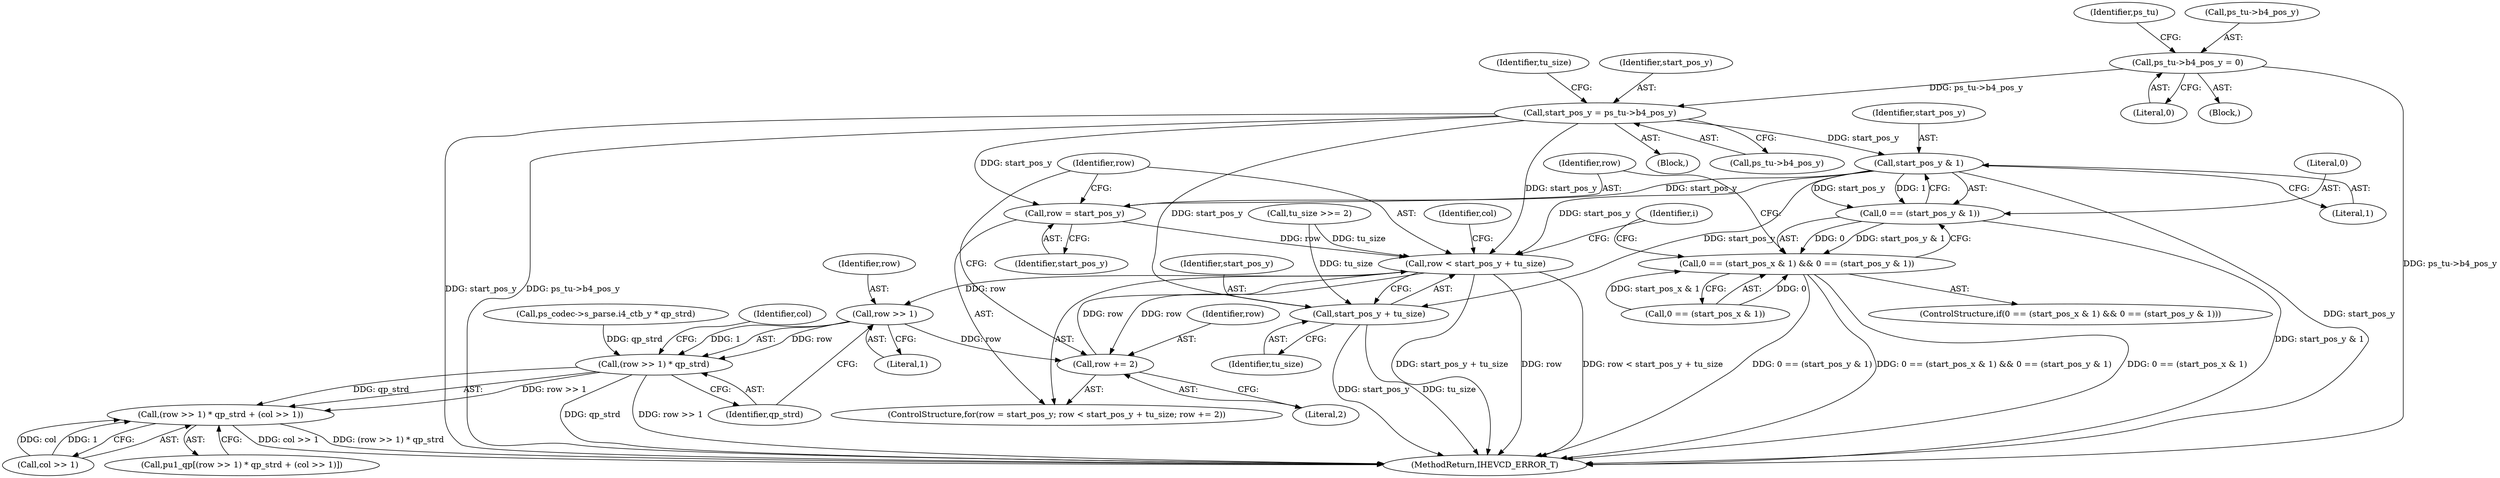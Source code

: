 digraph "0_Android_bcfc7124f6ef9f1ec128fb2e90de774a5b33d199_0@pointer" {
"1001748" [label="(Call,ps_tu->b4_pos_y = 0)"];
"1002759" [label="(Call,start_pos_y = ps_tu->b4_pos_y)"];
"1002785" [label="(Call,start_pos_y & 1)"];
"1002783" [label="(Call,0 == (start_pos_y & 1))"];
"1002777" [label="(Call,0 == (start_pos_x & 1) && 0 == (start_pos_y & 1))"];
"1002792" [label="(Call,row = start_pos_y)"];
"1002795" [label="(Call,row < start_pos_y + tu_size)"];
"1002800" [label="(Call,row += 2)"];
"1002822" [label="(Call,row >> 1)"];
"1002821" [label="(Call,(row >> 1) * qp_strd)"];
"1002820" [label="(Call,(row >> 1) * qp_strd + (col >> 1))"];
"1002797" [label="(Call,start_pos_y + tu_size)"];
"1005079" [label="(MethodReturn,IHEVCD_ERROR_T)"];
"1002792" [label="(Call,row = start_pos_y)"];
"1002794" [label="(Identifier,start_pos_y)"];
"1002786" [label="(Identifier,start_pos_y)"];
"1002747" [label="(Identifier,i)"];
"1002824" [label="(Literal,1)"];
"1002773" [label="(Call,tu_size >>= 2)"];
"1002800" [label="(Call,row += 2)"];
"1002796" [label="(Identifier,row)"];
"1002801" [label="(Identifier,row)"];
"1002795" [label="(Call,row < start_pos_y + tu_size)"];
"1002776" [label="(ControlStructure,if(0 == (start_pos_x & 1) && 0 == (start_pos_y & 1)))"];
"1002826" [label="(Call,col >> 1)"];
"1002821" [label="(Call,(row >> 1) * qp_strd)"];
"1002798" [label="(Identifier,start_pos_y)"];
"1001755" [label="(Identifier,ps_tu)"];
"1002806" [label="(Identifier,col)"];
"1001752" [label="(Literal,0)"];
"1002759" [label="(Call,start_pos_y = ps_tu->b4_pos_y)"];
"1002823" [label="(Identifier,row)"];
"1002750" [label="(Block,)"];
"1002787" [label="(Literal,1)"];
"1002784" [label="(Literal,0)"];
"1002777" [label="(Call,0 == (start_pos_x & 1) && 0 == (start_pos_y & 1))"];
"1002797" [label="(Call,start_pos_y + tu_size)"];
"1002785" [label="(Call,start_pos_y & 1)"];
"1002820" [label="(Call,(row >> 1) * qp_strd + (col >> 1))"];
"1002818" [label="(Call,pu1_qp[(row >> 1) * qp_strd + (col >> 1)])"];
"1002822" [label="(Call,row >> 1)"];
"1002793" [label="(Identifier,row)"];
"1002761" [label="(Call,ps_tu->b4_pos_y)"];
"1002791" [label="(ControlStructure,for(row = start_pos_y; row < start_pos_y + tu_size; row += 2))"];
"1002802" [label="(Literal,2)"];
"1001711" [label="(Block,)"];
"1002619" [label="(Call,ps_codec->s_parse.i4_ctb_y * qp_strd)"];
"1002783" [label="(Call,0 == (start_pos_y & 1))"];
"1001748" [label="(Call,ps_tu->b4_pos_y = 0)"];
"1002825" [label="(Identifier,qp_strd)"];
"1002778" [label="(Call,0 == (start_pos_x & 1))"];
"1002760" [label="(Identifier,start_pos_y)"];
"1001749" [label="(Call,ps_tu->b4_pos_y)"];
"1002765" [label="(Identifier,tu_size)"];
"1002799" [label="(Identifier,tu_size)"];
"1002827" [label="(Identifier,col)"];
"1001748" -> "1001711"  [label="AST: "];
"1001748" -> "1001752"  [label="CFG: "];
"1001749" -> "1001748"  [label="AST: "];
"1001752" -> "1001748"  [label="AST: "];
"1001755" -> "1001748"  [label="CFG: "];
"1001748" -> "1005079"  [label="DDG: ps_tu->b4_pos_y"];
"1001748" -> "1002759"  [label="DDG: ps_tu->b4_pos_y"];
"1002759" -> "1002750"  [label="AST: "];
"1002759" -> "1002761"  [label="CFG: "];
"1002760" -> "1002759"  [label="AST: "];
"1002761" -> "1002759"  [label="AST: "];
"1002765" -> "1002759"  [label="CFG: "];
"1002759" -> "1005079"  [label="DDG: start_pos_y"];
"1002759" -> "1005079"  [label="DDG: ps_tu->b4_pos_y"];
"1002759" -> "1002785"  [label="DDG: start_pos_y"];
"1002759" -> "1002792"  [label="DDG: start_pos_y"];
"1002759" -> "1002795"  [label="DDG: start_pos_y"];
"1002759" -> "1002797"  [label="DDG: start_pos_y"];
"1002785" -> "1002783"  [label="AST: "];
"1002785" -> "1002787"  [label="CFG: "];
"1002786" -> "1002785"  [label="AST: "];
"1002787" -> "1002785"  [label="AST: "];
"1002783" -> "1002785"  [label="CFG: "];
"1002785" -> "1005079"  [label="DDG: start_pos_y"];
"1002785" -> "1002783"  [label="DDG: start_pos_y"];
"1002785" -> "1002783"  [label="DDG: 1"];
"1002785" -> "1002792"  [label="DDG: start_pos_y"];
"1002785" -> "1002795"  [label="DDG: start_pos_y"];
"1002785" -> "1002797"  [label="DDG: start_pos_y"];
"1002783" -> "1002777"  [label="AST: "];
"1002784" -> "1002783"  [label="AST: "];
"1002777" -> "1002783"  [label="CFG: "];
"1002783" -> "1005079"  [label="DDG: start_pos_y & 1"];
"1002783" -> "1002777"  [label="DDG: 0"];
"1002783" -> "1002777"  [label="DDG: start_pos_y & 1"];
"1002777" -> "1002776"  [label="AST: "];
"1002777" -> "1002778"  [label="CFG: "];
"1002778" -> "1002777"  [label="AST: "];
"1002793" -> "1002777"  [label="CFG: "];
"1002747" -> "1002777"  [label="CFG: "];
"1002777" -> "1005079"  [label="DDG: 0 == (start_pos_y & 1)"];
"1002777" -> "1005079"  [label="DDG: 0 == (start_pos_x & 1) && 0 == (start_pos_y & 1)"];
"1002777" -> "1005079"  [label="DDG: 0 == (start_pos_x & 1)"];
"1002778" -> "1002777"  [label="DDG: 0"];
"1002778" -> "1002777"  [label="DDG: start_pos_x & 1"];
"1002792" -> "1002791"  [label="AST: "];
"1002792" -> "1002794"  [label="CFG: "];
"1002793" -> "1002792"  [label="AST: "];
"1002794" -> "1002792"  [label="AST: "];
"1002796" -> "1002792"  [label="CFG: "];
"1002792" -> "1002795"  [label="DDG: row"];
"1002795" -> "1002791"  [label="AST: "];
"1002795" -> "1002797"  [label="CFG: "];
"1002796" -> "1002795"  [label="AST: "];
"1002797" -> "1002795"  [label="AST: "];
"1002806" -> "1002795"  [label="CFG: "];
"1002747" -> "1002795"  [label="CFG: "];
"1002795" -> "1005079"  [label="DDG: start_pos_y + tu_size"];
"1002795" -> "1005079"  [label="DDG: row"];
"1002795" -> "1005079"  [label="DDG: row < start_pos_y + tu_size"];
"1002800" -> "1002795"  [label="DDG: row"];
"1002773" -> "1002795"  [label="DDG: tu_size"];
"1002795" -> "1002800"  [label="DDG: row"];
"1002795" -> "1002822"  [label="DDG: row"];
"1002800" -> "1002791"  [label="AST: "];
"1002800" -> "1002802"  [label="CFG: "];
"1002801" -> "1002800"  [label="AST: "];
"1002802" -> "1002800"  [label="AST: "];
"1002796" -> "1002800"  [label="CFG: "];
"1002822" -> "1002800"  [label="DDG: row"];
"1002822" -> "1002821"  [label="AST: "];
"1002822" -> "1002824"  [label="CFG: "];
"1002823" -> "1002822"  [label="AST: "];
"1002824" -> "1002822"  [label="AST: "];
"1002825" -> "1002822"  [label="CFG: "];
"1002822" -> "1002821"  [label="DDG: row"];
"1002822" -> "1002821"  [label="DDG: 1"];
"1002821" -> "1002820"  [label="AST: "];
"1002821" -> "1002825"  [label="CFG: "];
"1002825" -> "1002821"  [label="AST: "];
"1002827" -> "1002821"  [label="CFG: "];
"1002821" -> "1005079"  [label="DDG: qp_strd"];
"1002821" -> "1005079"  [label="DDG: row >> 1"];
"1002821" -> "1002820"  [label="DDG: row >> 1"];
"1002821" -> "1002820"  [label="DDG: qp_strd"];
"1002619" -> "1002821"  [label="DDG: qp_strd"];
"1002820" -> "1002818"  [label="AST: "];
"1002820" -> "1002826"  [label="CFG: "];
"1002826" -> "1002820"  [label="AST: "];
"1002818" -> "1002820"  [label="CFG: "];
"1002820" -> "1005079"  [label="DDG: col >> 1"];
"1002820" -> "1005079"  [label="DDG: (row >> 1) * qp_strd"];
"1002826" -> "1002820"  [label="DDG: col"];
"1002826" -> "1002820"  [label="DDG: 1"];
"1002797" -> "1002799"  [label="CFG: "];
"1002798" -> "1002797"  [label="AST: "];
"1002799" -> "1002797"  [label="AST: "];
"1002797" -> "1005079"  [label="DDG: start_pos_y"];
"1002797" -> "1005079"  [label="DDG: tu_size"];
"1002773" -> "1002797"  [label="DDG: tu_size"];
}
